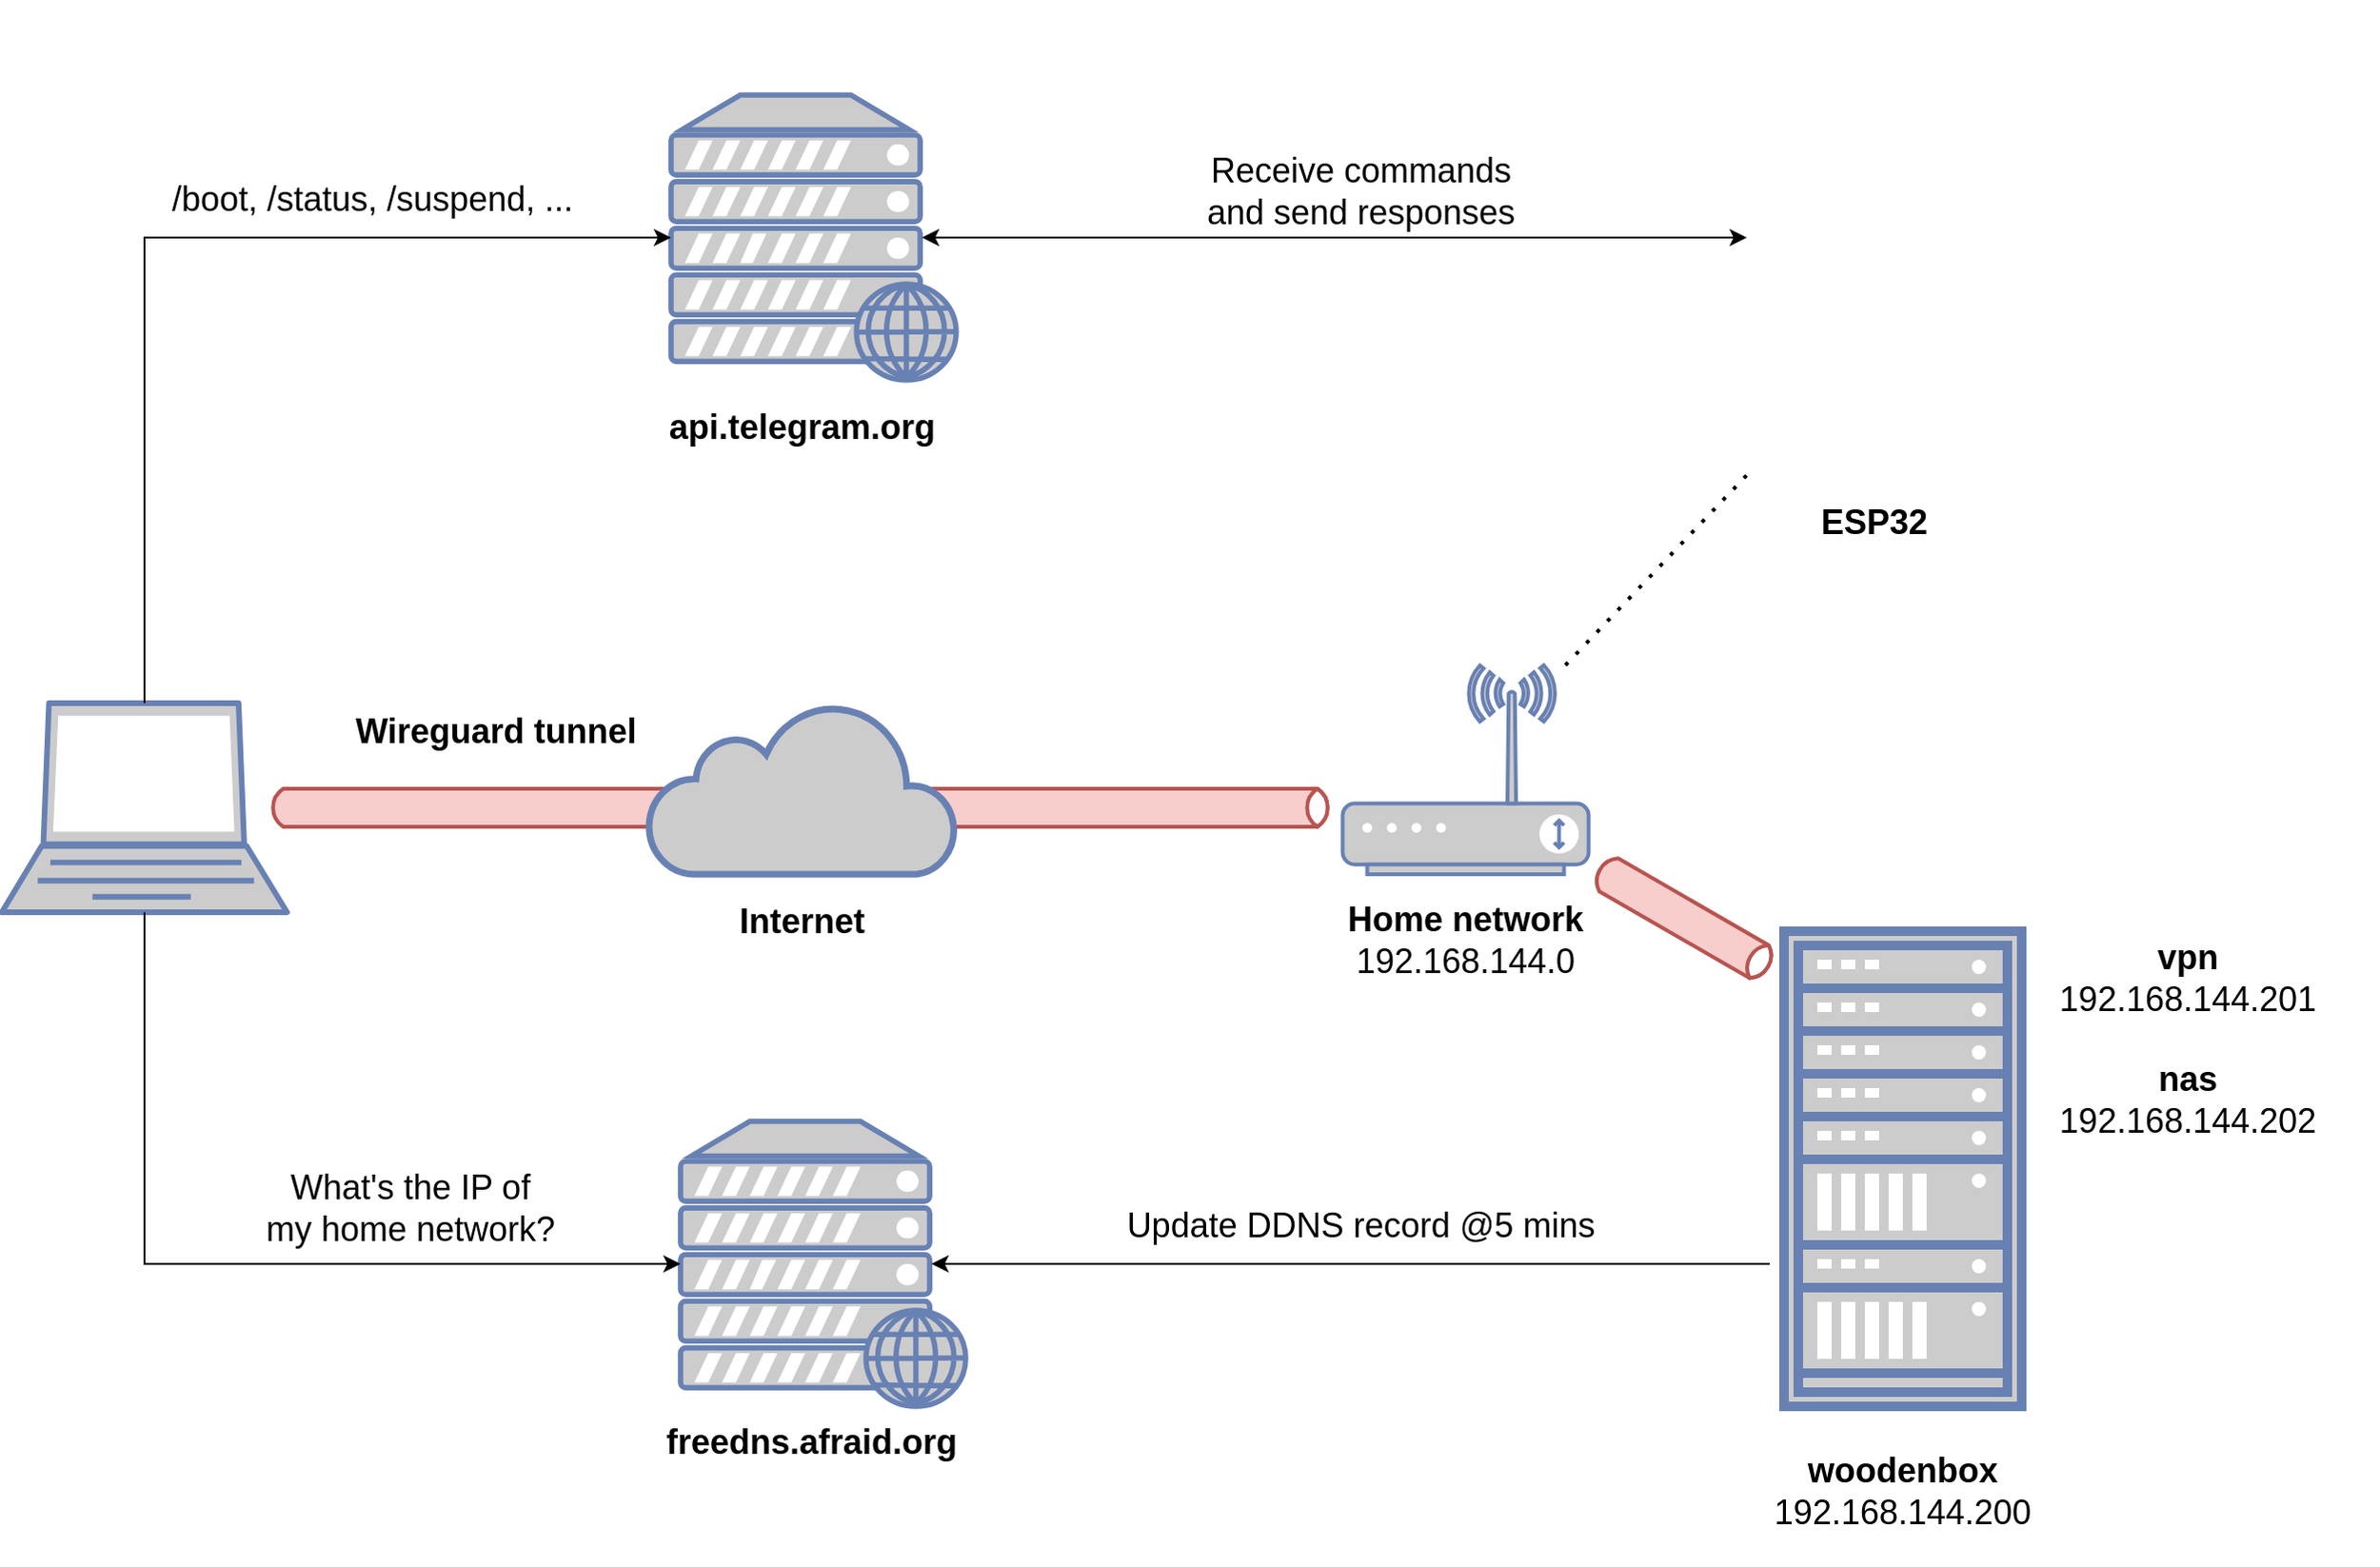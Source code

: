 <mxfile version="26.0.4">
  <diagram name="Page-1" id="XJgV2URDxmhV3Ivrk9xX">
    <mxGraphModel dx="954" dy="699" grid="1" gridSize="10" guides="1" tooltips="1" connect="1" arrows="1" fold="1" page="1" pageScale="1" pageWidth="1654" pageHeight="1169" math="0" shadow="0">
      <root>
        <mxCell id="0" />
        <mxCell id="1" parent="0" />
        <mxCell id="RzUt4qP24QA-uYwGdeUN-11" value="&lt;font style=&quot;font-size: 18px;&quot;&gt;freedns.afraid.org&lt;/font&gt;" style="text;html=1;align=center;verticalAlign=middle;whiteSpace=wrap;rounded=0;fontSize=16;fontStyle=1" parent="1" vertex="1">
          <mxGeometry x="416" y="774" width="200" height="30" as="geometry" />
        </mxCell>
        <mxCell id="RzUt4qP24QA-uYwGdeUN-13" value="" style="fontColor=#0066CC;verticalAlign=top;verticalLabelPosition=bottom;labelPosition=center;align=center;html=1;outlineConnect=0;fillColor=#CCCCCC;strokeColor=#6881B3;gradientColor=none;gradientDirection=north;strokeWidth=2;shape=mxgraph.networks.web_server;" parent="1" vertex="1">
          <mxGeometry x="447" y="620" width="150" height="150" as="geometry" />
        </mxCell>
        <mxCell id="RzUt4qP24QA-uYwGdeUN-15" value="" style="fontColor=#0066CC;verticalAlign=top;verticalLabelPosition=bottom;labelPosition=center;align=center;html=1;outlineConnect=0;fillColor=#CCCCCC;strokeColor=#6881B3;gradientColor=none;gradientDirection=north;strokeWidth=2;shape=mxgraph.networks.laptop;" parent="1" vertex="1">
          <mxGeometry x="90" y="400" width="150" height="110" as="geometry" />
        </mxCell>
        <mxCell id="RzUt4qP24QA-uYwGdeUN-17" value="" style="fontColor=#0066CC;verticalAlign=top;verticalLabelPosition=bottom;labelPosition=center;align=center;html=1;outlineConnect=0;fillColor=#CCCCCC;strokeColor=#6881B3;gradientColor=none;gradientDirection=north;strokeWidth=2;shape=mxgraph.networks.rack;" parent="1" vertex="1">
          <mxGeometry x="1027.5" y="520" width="125" height="250" as="geometry" />
        </mxCell>
        <mxCell id="RzUt4qP24QA-uYwGdeUN-18" value="" style="html=1;outlineConnect=0;fillColor=#f8cecc;strokeColor=#b85450;gradientDirection=north;strokeWidth=2;shape=mxgraph.networks.bus;gradientDirection=north;perimeter=backbonePerimeter;backboneSize=20;" parent="1" vertex="1">
          <mxGeometry x="570" y="445" width="220" height="20" as="geometry" />
        </mxCell>
        <mxCell id="RzUt4qP24QA-uYwGdeUN-19" value="" style="html=1;outlineConnect=0;fillColor=#f8cecc;strokeColor=#b85450;gradientDirection=north;strokeWidth=2;shape=mxgraph.networks.bus;gradientColor=none;gradientDirection=north;perimeter=backbonePerimeter;backboneSize=20;" parent="1" vertex="1">
          <mxGeometry x="230" y="445" width="220" height="20" as="geometry" />
        </mxCell>
        <mxCell id="RzUt4qP24QA-uYwGdeUN-14" value="" style="html=1;outlineConnect=0;fillColor=#CCCCCC;strokeColor=#6881B3;gradientColor=none;gradientDirection=north;strokeWidth=2;shape=mxgraph.networks.cloud;fontColor=#ffffff;" parent="1" vertex="1">
          <mxGeometry x="430" y="400" width="162" height="90" as="geometry" />
        </mxCell>
        <mxCell id="RzUt4qP24QA-uYwGdeUN-21" value="&lt;div&gt;&lt;font style=&quot;font-size: 18px;&quot;&gt;&lt;b&gt;Home network&lt;/b&gt;&lt;/font&gt;&lt;/div&gt;&lt;font style=&quot;font-size: 18px;&quot;&gt;192.168.144.0&lt;/font&gt;" style="text;html=1;align=center;verticalAlign=middle;whiteSpace=wrap;rounded=0;fontSize=16;fontStyle=0" parent="1" vertex="1">
          <mxGeometry x="760" y="500" width="200" height="50" as="geometry" />
        </mxCell>
        <mxCell id="RzUt4qP24QA-uYwGdeUN-22" value="&lt;div&gt;&lt;span style=&quot;font-size: 18px;&quot;&gt;&lt;b&gt;woodenbox&lt;/b&gt;&lt;/span&gt;&lt;/div&gt;&lt;font style=&quot;font-size: 18px;&quot;&gt;192.168.144.200&lt;/font&gt;" style="text;html=1;align=center;verticalAlign=middle;whiteSpace=wrap;rounded=0;fontSize=16;fontStyle=0" parent="1" vertex="1">
          <mxGeometry x="990" y="790" width="200" height="50" as="geometry" />
        </mxCell>
        <mxCell id="RzUt4qP24QA-uYwGdeUN-23" value="&lt;div&gt;&lt;span style=&quot;font-size: 18px;&quot;&gt;&lt;b&gt;nas&lt;/b&gt;&lt;/span&gt;&lt;/div&gt;&lt;font style=&quot;font-size: 18px;&quot;&gt;192.168.144.202&lt;/font&gt;" style="text;html=1;align=center;verticalAlign=middle;whiteSpace=wrap;rounded=0;fontSize=16;fontStyle=0" parent="1" vertex="1">
          <mxGeometry x="1140" y="584" width="200" height="50" as="geometry" />
        </mxCell>
        <mxCell id="RzUt4qP24QA-uYwGdeUN-24" value="&lt;div&gt;&lt;span style=&quot;font-size: 18px;&quot;&gt;&lt;b&gt;vpn&lt;/b&gt;&lt;/span&gt;&lt;/div&gt;&lt;font style=&quot;font-size: 18px;&quot;&gt;192.168.144.201&lt;/font&gt;" style="text;html=1;align=center;verticalAlign=middle;whiteSpace=wrap;rounded=0;fontSize=16;fontStyle=0" parent="1" vertex="1">
          <mxGeometry x="1140" y="520" width="200" height="50" as="geometry" />
        </mxCell>
        <mxCell id="RzUt4qP24QA-uYwGdeUN-25" value="&lt;font style=&quot;font-size: 18px;&quot;&gt;Internet&lt;/font&gt;" style="text;html=1;align=center;verticalAlign=middle;whiteSpace=wrap;rounded=0;fontSize=16;fontStyle=1" parent="1" vertex="1">
          <mxGeometry x="411" y="500" width="200" height="30" as="geometry" />
        </mxCell>
        <mxCell id="RzUt4qP24QA-uYwGdeUN-26" value="" style="fontColor=#0066CC;verticalAlign=top;verticalLabelPosition=bottom;labelPosition=center;align=center;html=1;outlineConnect=0;fillColor=#CCCCCC;strokeColor=#6881B3;gradientColor=none;gradientDirection=north;strokeWidth=2;shape=mxgraph.networks.web_server;" parent="1" vertex="1">
          <mxGeometry x="442" y="80" width="150" height="150" as="geometry" />
        </mxCell>
        <mxCell id="RzUt4qP24QA-uYwGdeUN-27" value="&lt;font style=&quot;font-size: 18px;&quot;&gt;api.telegram.org&lt;/font&gt;" style="text;html=1;align=center;verticalAlign=middle;whiteSpace=wrap;rounded=0;fontSize=16;fontStyle=1" parent="1" vertex="1">
          <mxGeometry x="411" y="240" width="200" height="30" as="geometry" />
        </mxCell>
        <mxCell id="RzUt4qP24QA-uYwGdeUN-28" value="&lt;font style=&quot;font-size: 18px;&quot;&gt;Wireguard tunnel&lt;/font&gt;" style="text;html=1;align=center;verticalAlign=middle;whiteSpace=wrap;rounded=0;fontSize=16;fontStyle=1" parent="1" vertex="1">
          <mxGeometry x="250" y="400" width="200" height="30" as="geometry" />
        </mxCell>
        <mxCell id="RzUt4qP24QA-uYwGdeUN-30" value="" style="endArrow=classic;html=1;rounded=0;exitX=0.5;exitY=0;exitDx=0;exitDy=0;exitPerimeter=0;" parent="1" source="RzUt4qP24QA-uYwGdeUN-15" target="RzUt4qP24QA-uYwGdeUN-26" edge="1">
          <mxGeometry width="50" height="50" relative="1" as="geometry">
            <mxPoint x="110" y="250" as="sourcePoint" />
            <mxPoint x="190" y="260" as="targetPoint" />
            <Array as="points">
              <mxPoint x="165" y="155" />
            </Array>
          </mxGeometry>
        </mxCell>
        <mxCell id="RzUt4qP24QA-uYwGdeUN-32" value="&lt;font style=&quot;font-size: 18px;&quot;&gt;/boot, /status, /suspend, ...&lt;/font&gt;" style="text;html=1;align=center;verticalAlign=middle;whiteSpace=wrap;rounded=0;fontSize=16;fontStyle=0" parent="1" vertex="1">
          <mxGeometry x="170" y="120" width="230" height="30" as="geometry" />
        </mxCell>
        <mxCell id="RzUt4qP24QA-uYwGdeUN-33" value="" style="fontColor=#0066CC;verticalAlign=top;verticalLabelPosition=bottom;labelPosition=center;align=center;html=1;outlineConnect=0;fillColor=#CCCCCC;strokeColor=#6881B3;gradientColor=none;gradientDirection=north;strokeWidth=2;shape=mxgraph.networks.wireless_modem;" parent="1" vertex="1">
          <mxGeometry x="795.29" y="380" width="129.41" height="110" as="geometry" />
        </mxCell>
        <mxCell id="RzUt4qP24QA-uYwGdeUN-35" value="" style="shape=image;verticalLabelPosition=bottom;labelBackgroundColor=default;verticalAlign=top;aspect=fixed;imageAspect=0;image=https://freesvg.org/img/1666364456Esp32_devkitc_v4.png;rotation=90;clipPath=inset(23% 0% 23.33% 0%);" parent="1" vertex="1">
          <mxGeometry x="950" y="87.92" width="250" height="134.167" as="geometry" />
        </mxCell>
        <mxCell id="RzUt4qP24QA-uYwGdeUN-36" value="" style="endArrow=none;dashed=1;html=1;dashPattern=1 3;strokeWidth=2;rounded=0;entryX=1;entryY=1;entryDx=0;entryDy=0;" parent="1" source="RzUt4qP24QA-uYwGdeUN-33" target="RzUt4qP24QA-uYwGdeUN-35" edge="1">
          <mxGeometry width="50" height="50" relative="1" as="geometry">
            <mxPoint x="930" y="450" as="sourcePoint" />
            <mxPoint x="980" y="400" as="targetPoint" />
          </mxGeometry>
        </mxCell>
        <mxCell id="RzUt4qP24QA-uYwGdeUN-38" value="" style="shape=image;verticalLabelPosition=bottom;labelBackgroundColor=default;verticalAlign=top;aspect=fixed;imageAspect=0;image=https://wiki.calculate-linux.org/download_images/original/wireguard.jpg;" parent="1" vertex="1">
          <mxGeometry x="314.5" y="329" width="71" height="71" as="geometry" />
        </mxCell>
        <mxCell id="RzUt4qP24QA-uYwGdeUN-39" value="" style="endArrow=classic;startArrow=classic;html=1;rounded=0;entryX=0.5;entryY=1;entryDx=0;entryDy=0;exitX=0.88;exitY=0.5;exitDx=0;exitDy=0;exitPerimeter=0;" parent="1" source="RzUt4qP24QA-uYwGdeUN-26" target="RzUt4qP24QA-uYwGdeUN-35" edge="1">
          <mxGeometry width="50" height="50" relative="1" as="geometry">
            <mxPoint x="670" y="530" as="sourcePoint" />
            <mxPoint x="720" y="480" as="targetPoint" />
          </mxGeometry>
        </mxCell>
        <mxCell id="RzUt4qP24QA-uYwGdeUN-40" value="&lt;font style=&quot;font-size: 18px;&quot;&gt;ESP32&lt;/font&gt;" style="text;html=1;align=center;verticalAlign=middle;whiteSpace=wrap;rounded=0;fontSize=16;fontStyle=1" parent="1" vertex="1">
          <mxGeometry x="975" y="290" width="200" height="30" as="geometry" />
        </mxCell>
        <mxCell id="RzUt4qP24QA-uYwGdeUN-41" value="" style="html=1;outlineConnect=0;fillColor=#f8cecc;strokeColor=#b85450;gradientDirection=north;strokeWidth=2;shape=mxgraph.networks.bus;gradientDirection=north;perimeter=backbonePerimeter;backboneSize=20;rotation=30;" parent="1" vertex="1">
          <mxGeometry x="921.16" y="503.16" width="107.37" height="20" as="geometry" />
        </mxCell>
        <mxCell id="RzUt4qP24QA-uYwGdeUN-42" value="" style="endArrow=classic;html=1;rounded=0;entryX=0.88;entryY=0.5;entryDx=0;entryDy=0;entryPerimeter=0;" parent="1" target="RzUt4qP24QA-uYwGdeUN-13" edge="1">
          <mxGeometry width="50" height="50" relative="1" as="geometry">
            <mxPoint x="1020" y="695" as="sourcePoint" />
            <mxPoint x="740" y="470" as="targetPoint" />
          </mxGeometry>
        </mxCell>
        <mxCell id="RzUt4qP24QA-uYwGdeUN-43" value="&lt;font style=&quot;font-size: 18px;&quot;&gt;Update DDNS record @5 mins&lt;/font&gt;" style="text;html=1;align=center;verticalAlign=middle;whiteSpace=wrap;rounded=0;fontSize=16;fontStyle=0" parent="1" vertex="1">
          <mxGeometry x="680" y="660" width="250" height="30" as="geometry" />
        </mxCell>
        <mxCell id="RzUt4qP24QA-uYwGdeUN-44" value="" style="endArrow=classic;html=1;rounded=0;exitX=0.5;exitY=1;exitDx=0;exitDy=0;exitPerimeter=0;entryX=0;entryY=0.5;entryDx=0;entryDy=0;entryPerimeter=0;" parent="1" source="RzUt4qP24QA-uYwGdeUN-15" target="RzUt4qP24QA-uYwGdeUN-13" edge="1">
          <mxGeometry width="50" height="50" relative="1" as="geometry">
            <mxPoint x="690" y="520" as="sourcePoint" />
            <mxPoint x="740" y="470" as="targetPoint" />
            <Array as="points">
              <mxPoint x="165" y="695" />
            </Array>
          </mxGeometry>
        </mxCell>
        <mxCell id="RzUt4qP24QA-uYwGdeUN-45" value="&lt;font style=&quot;font-size: 18px;&quot;&gt;What&#39;s the IP of &lt;br&gt;my home network?&lt;/font&gt;" style="text;html=1;align=center;verticalAlign=middle;whiteSpace=wrap;rounded=0;fontSize=16;fontStyle=0" parent="1" vertex="1">
          <mxGeometry x="180" y="651" width="250" height="30" as="geometry" />
        </mxCell>
        <mxCell id="RzUt4qP24QA-uYwGdeUN-46" value="" style="shape=image;verticalLabelPosition=bottom;labelBackgroundColor=default;verticalAlign=top;aspect=fixed;imageAspect=0;image=https://upload.wikimedia.org/wikipedia/commons/thumb/8/83/Telegram_2019_Logo.svg/640px-Telegram_2019_Logo.svg.png;" parent="1" vertex="1">
          <mxGeometry x="530" y="174" width="67" height="67" as="geometry" />
        </mxCell>
        <mxCell id="RzUt4qP24QA-uYwGdeUN-47" value="" style="shape=image;verticalLabelPosition=bottom;labelBackgroundColor=default;verticalAlign=top;aspect=fixed;imageAspect=0;image=https://avatars.githubusercontent.com/u/2678585?s=200&amp;v=4;" parent="1" vertex="1">
          <mxGeometry x="1175" y="777" width="76" height="76" as="geometry" />
        </mxCell>
        <mxCell id="RzUt4qP24QA-uYwGdeUN-48" value="&lt;font style=&quot;font-size: 18px;&quot;&gt;Receive commands &lt;br&gt;and send responses&lt;/font&gt;" style="text;html=1;align=center;verticalAlign=middle;whiteSpace=wrap;rounded=0;fontSize=16;fontStyle=0" parent="1" vertex="1">
          <mxGeometry x="680" y="116" width="250" height="30" as="geometry" />
        </mxCell>
      </root>
    </mxGraphModel>
  </diagram>
</mxfile>
